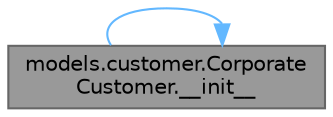 digraph "models.customer.CorporateCustomer.__init__"
{
 // LATEX_PDF_SIZE
  bgcolor="transparent";
  edge [fontname=Helvetica,fontsize=10,labelfontname=Helvetica,labelfontsize=10];
  node [fontname=Helvetica,fontsize=10,shape=box,height=0.2,width=0.4];
  rankdir="LR";
  Node1 [id="Node000001",label="models.customer.Corporate\lCustomer.__init__",height=0.2,width=0.4,color="gray40", fillcolor="grey60", style="filled", fontcolor="black",tooltip="Constructor for CorporateCustomer class."];
  Node1 -> Node1 [id="edge1_Node000001_Node000001",color="steelblue1",style="solid",tooltip=" "];
}
